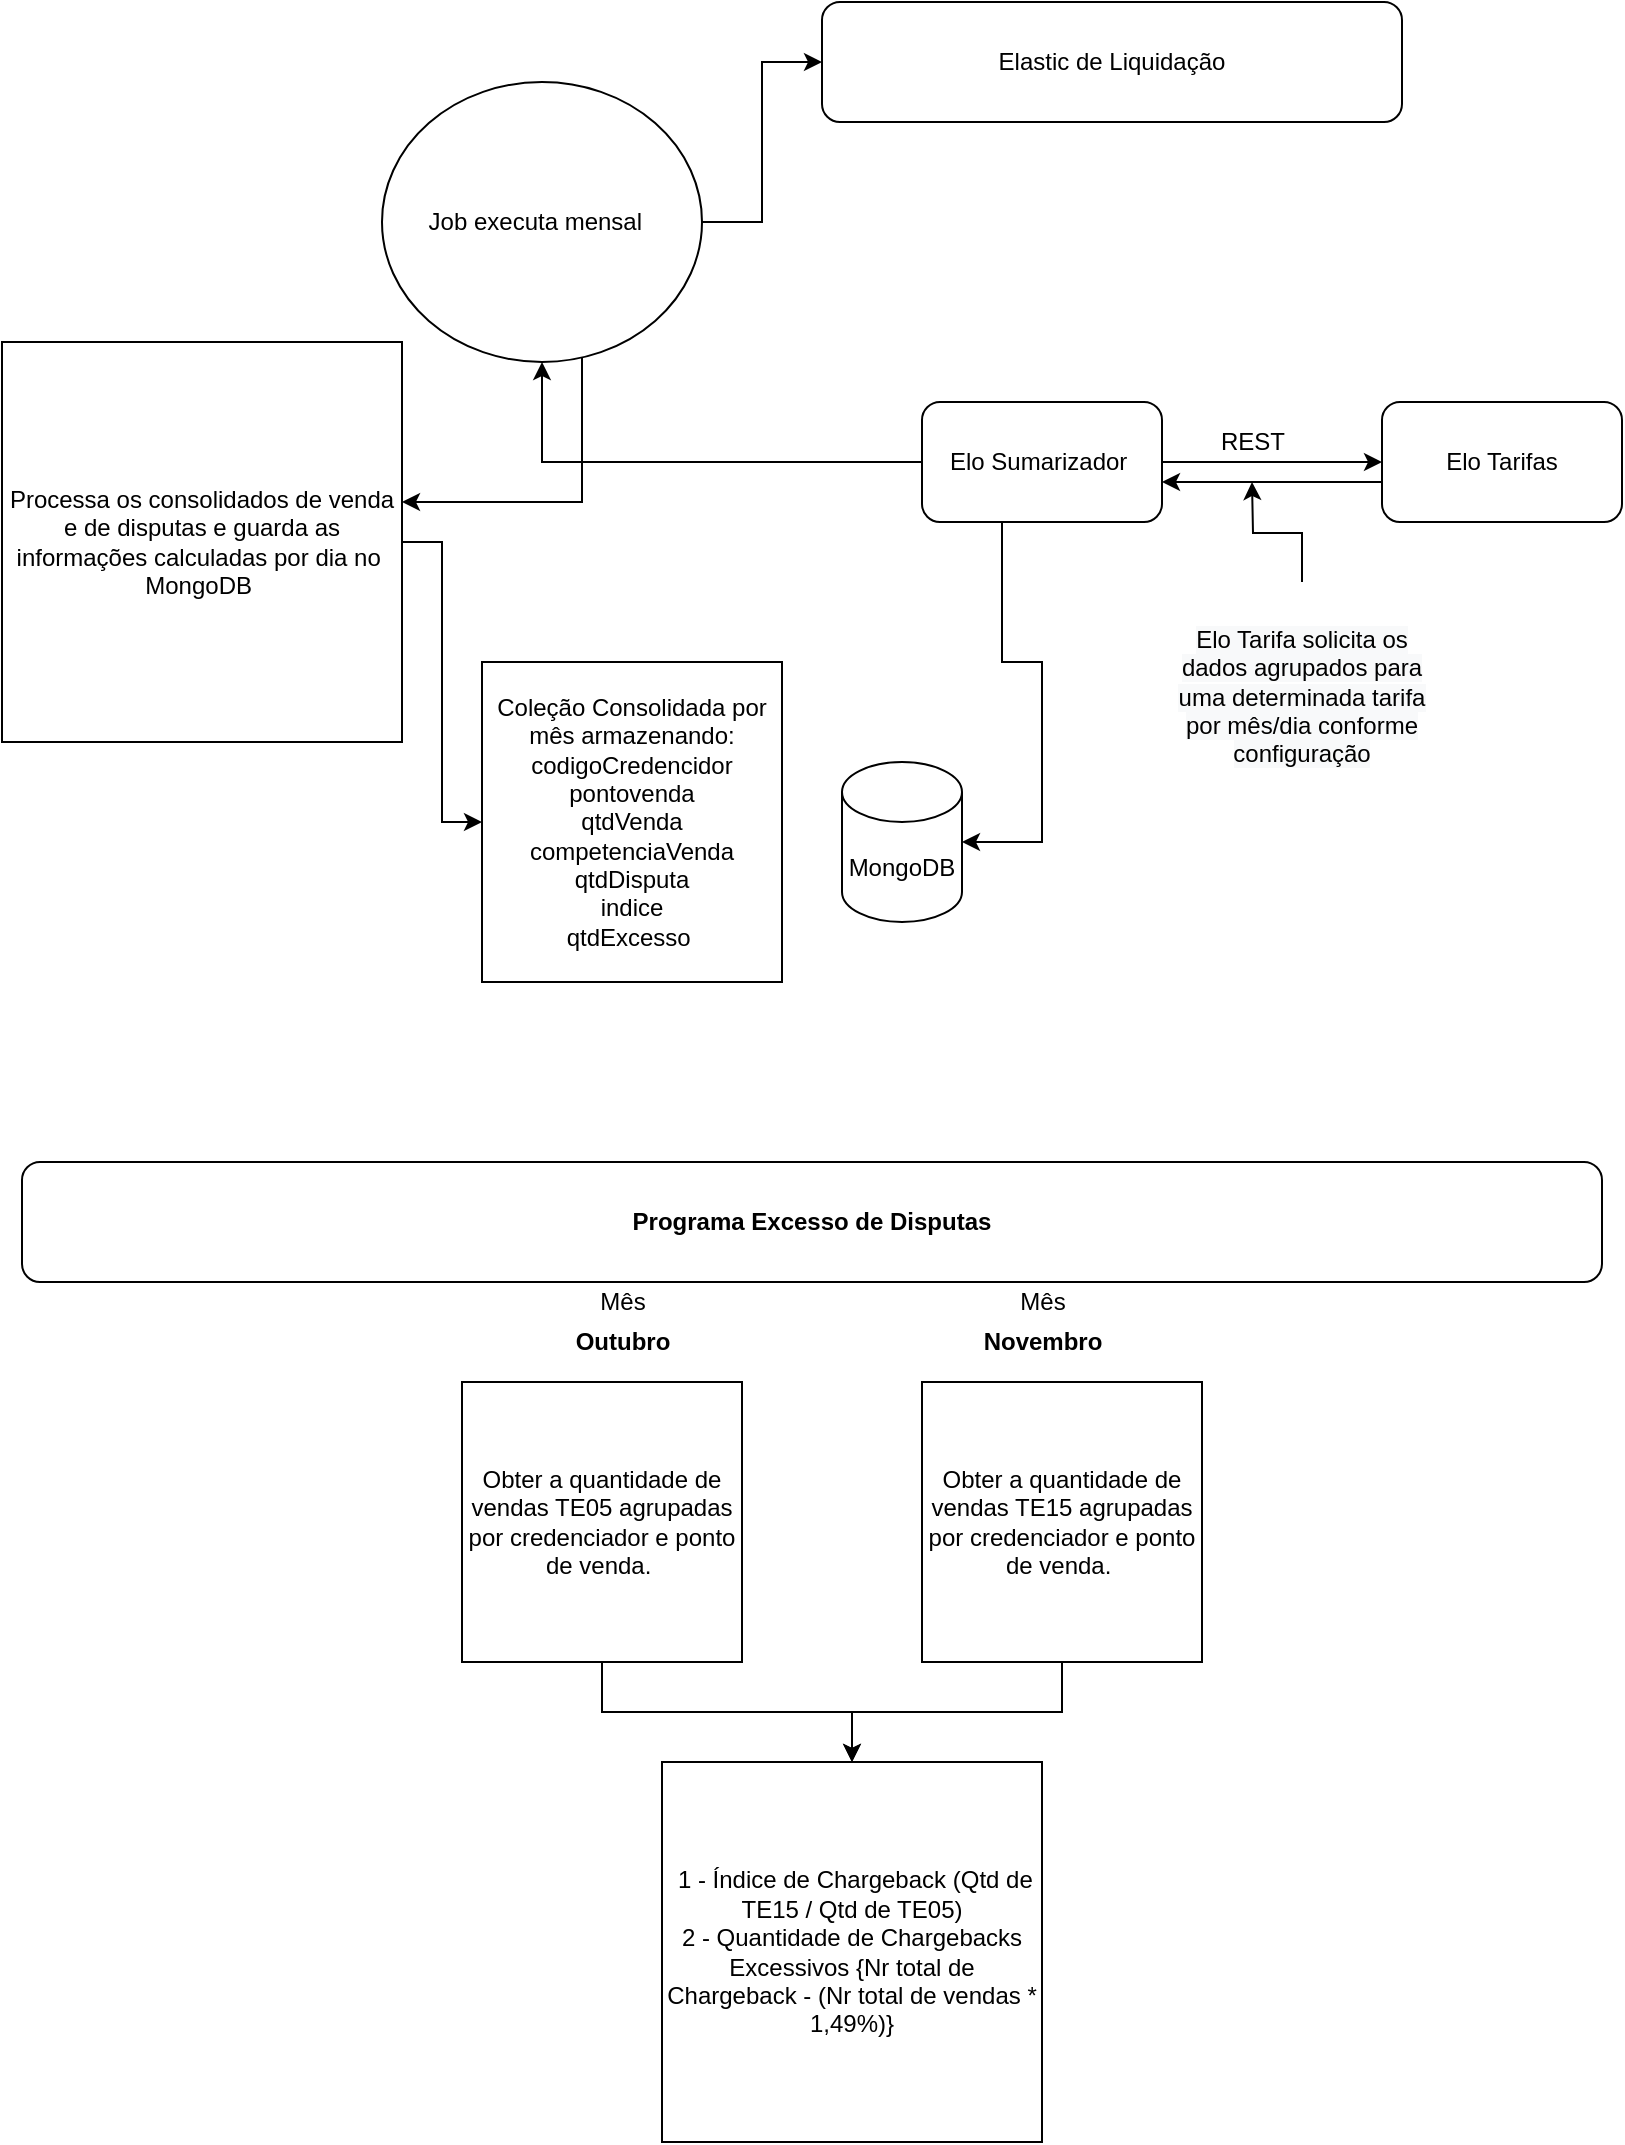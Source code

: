 <mxfile version="15.9.4" type="github">
  <diagram id="ChrQOSbGhJHsZ2k16Fdw" name="Page-1">
    <mxGraphModel dx="1085" dy="1560" grid="1" gridSize="10" guides="1" tooltips="1" connect="1" arrows="1" fold="1" page="1" pageScale="1" pageWidth="850" pageHeight="1100" math="0" shadow="0">
      <root>
        <mxCell id="0" />
        <mxCell id="1" parent="0" />
        <mxCell id="LSzUc_qTH7OX4sxWmXUj-18" value="" style="edgeStyle=orthogonalEdgeStyle;rounded=0;orthogonalLoop=1;jettySize=auto;html=1;" edge="1" parent="1" source="LSzUc_qTH7OX4sxWmXUj-1" target="LSzUc_qTH7OX4sxWmXUj-2">
          <mxGeometry relative="1" as="geometry" />
        </mxCell>
        <mxCell id="LSzUc_qTH7OX4sxWmXUj-21" value="" style="edgeStyle=orthogonalEdgeStyle;rounded=0;orthogonalLoop=1;jettySize=auto;html=1;" edge="1" parent="1" source="LSzUc_qTH7OX4sxWmXUj-1" target="LSzUc_qTH7OX4sxWmXUj-4">
          <mxGeometry relative="1" as="geometry">
            <Array as="points">
              <mxPoint x="520" y="-150" />
              <mxPoint x="540" y="-150" />
            </Array>
          </mxGeometry>
        </mxCell>
        <mxCell id="LSzUc_qTH7OX4sxWmXUj-22" value="" style="edgeStyle=orthogonalEdgeStyle;rounded=0;orthogonalLoop=1;jettySize=auto;html=1;" edge="1" parent="1" source="LSzUc_qTH7OX4sxWmXUj-1" target="LSzUc_qTH7OX4sxWmXUj-3">
          <mxGeometry relative="1" as="geometry" />
        </mxCell>
        <mxCell id="LSzUc_qTH7OX4sxWmXUj-1" value="Elo Sumarizador&amp;nbsp;" style="rounded=1;whiteSpace=wrap;html=1;" vertex="1" parent="1">
          <mxGeometry x="480" y="-280" width="120" height="60" as="geometry" />
        </mxCell>
        <mxCell id="LSzUc_qTH7OX4sxWmXUj-15" value="" style="edgeStyle=orthogonalEdgeStyle;rounded=0;orthogonalLoop=1;jettySize=auto;html=1;" edge="1" parent="1" source="LSzUc_qTH7OX4sxWmXUj-2" target="LSzUc_qTH7OX4sxWmXUj-1">
          <mxGeometry relative="1" as="geometry">
            <Array as="points">
              <mxPoint x="670" y="-240" />
              <mxPoint x="670" y="-240" />
            </Array>
          </mxGeometry>
        </mxCell>
        <mxCell id="LSzUc_qTH7OX4sxWmXUj-2" value="Elo Tarifas" style="rounded=1;whiteSpace=wrap;html=1;" vertex="1" parent="1">
          <mxGeometry x="710" y="-280" width="120" height="60" as="geometry" />
        </mxCell>
        <mxCell id="LSzUc_qTH7OX4sxWmXUj-8" value="" style="edgeStyle=orthogonalEdgeStyle;rounded=0;orthogonalLoop=1;jettySize=auto;html=1;" edge="1" parent="1" source="LSzUc_qTH7OX4sxWmXUj-3" target="LSzUc_qTH7OX4sxWmXUj-7">
          <mxGeometry relative="1" as="geometry" />
        </mxCell>
        <mxCell id="LSzUc_qTH7OX4sxWmXUj-13" value="" style="edgeStyle=orthogonalEdgeStyle;rounded=0;orthogonalLoop=1;jettySize=auto;html=1;" edge="1" parent="1" source="LSzUc_qTH7OX4sxWmXUj-3" target="LSzUc_qTH7OX4sxWmXUj-6">
          <mxGeometry relative="1" as="geometry">
            <mxPoint x="145" y="-140" as="targetPoint" />
            <Array as="points">
              <mxPoint x="310" y="-230" />
            </Array>
          </mxGeometry>
        </mxCell>
        <mxCell id="LSzUc_qTH7OX4sxWmXUj-3" value="Job executa mensal&amp;nbsp;&amp;nbsp;" style="ellipse;whiteSpace=wrap;html=1;" vertex="1" parent="1">
          <mxGeometry x="210" y="-440" width="160" height="140" as="geometry" />
        </mxCell>
        <mxCell id="LSzUc_qTH7OX4sxWmXUj-4" value="MongoDB" style="shape=cylinder3;whiteSpace=wrap;html=1;boundedLbl=1;backgroundOutline=1;size=15;" vertex="1" parent="1">
          <mxGeometry x="440" y="-100" width="60" height="80" as="geometry" />
        </mxCell>
        <mxCell id="LSzUc_qTH7OX4sxWmXUj-42" value="" style="edgeStyle=orthogonalEdgeStyle;rounded=0;orthogonalLoop=1;jettySize=auto;html=1;" edge="1" parent="1" source="LSzUc_qTH7OX4sxWmXUj-6" target="LSzUc_qTH7OX4sxWmXUj-41">
          <mxGeometry relative="1" as="geometry" />
        </mxCell>
        <mxCell id="LSzUc_qTH7OX4sxWmXUj-6" value="Processa os consolidados de venda e de disputas e guarda as informações calculadas por dia no&amp;nbsp;&lt;br&gt;MongoDB&amp;nbsp;" style="whiteSpace=wrap;html=1;aspect=fixed;" vertex="1" parent="1">
          <mxGeometry x="20" y="-310" width="200" height="200" as="geometry" />
        </mxCell>
        <mxCell id="LSzUc_qTH7OX4sxWmXUj-7" value="Elastic de Liquidação" style="rounded=1;whiteSpace=wrap;html=1;" vertex="1" parent="1">
          <mxGeometry x="430" y="-480" width="290" height="60" as="geometry" />
        </mxCell>
        <mxCell id="LSzUc_qTH7OX4sxWmXUj-20" value="REST&lt;br&gt;" style="text;html=1;align=center;verticalAlign=middle;resizable=0;points=[];autosize=1;strokeColor=none;fillColor=none;" vertex="1" parent="1">
          <mxGeometry x="620" y="-270" width="50" height="20" as="geometry" />
        </mxCell>
        <mxCell id="LSzUc_qTH7OX4sxWmXUj-28" value="" style="edgeStyle=orthogonalEdgeStyle;rounded=0;orthogonalLoop=1;jettySize=auto;html=1;" edge="1" parent="1" source="LSzUc_qTH7OX4sxWmXUj-27">
          <mxGeometry relative="1" as="geometry">
            <mxPoint x="645" y="-240" as="targetPoint" />
          </mxGeometry>
        </mxCell>
        <mxCell id="LSzUc_qTH7OX4sxWmXUj-27" value="&lt;br&gt;&lt;br&gt;&lt;span style=&quot;color: rgb(0 , 0 , 0) ; font-family: &amp;#34;helvetica&amp;#34; ; font-size: 12px ; font-style: normal ; font-weight: 400 ; letter-spacing: normal ; text-align: center ; text-indent: 0px ; text-transform: none ; word-spacing: 0px ; background-color: rgb(248 , 249 , 250) ; display: inline ; float: none&quot;&gt;Elo Tarifa solicita os dados agrupados para uma determinada tarifa por mês/dia conforme configuração&lt;br&gt;&lt;/span&gt;&lt;br&gt;" style="whiteSpace=wrap;html=1;strokeColor=none;fillColor=none;glass=1;sketch=0;shadow=0;" vertex="1" parent="1">
          <mxGeometry x="600" y="-190" width="140" height="100" as="geometry" />
        </mxCell>
        <mxCell id="LSzUc_qTH7OX4sxWmXUj-30" value="&lt;b&gt;Programa Excesso de Disputas&lt;/b&gt;" style="rounded=1;whiteSpace=wrap;html=1;shadow=0;glass=1;sketch=0;fillColor=none;" vertex="1" parent="1">
          <mxGeometry x="30" y="100" width="790" height="60" as="geometry" />
        </mxCell>
        <mxCell id="LSzUc_qTH7OX4sxWmXUj-35" value="" style="edgeStyle=orthogonalEdgeStyle;rounded=0;orthogonalLoop=1;jettySize=auto;html=1;" edge="1" parent="1" source="LSzUc_qTH7OX4sxWmXUj-31" target="LSzUc_qTH7OX4sxWmXUj-34">
          <mxGeometry relative="1" as="geometry" />
        </mxCell>
        <mxCell id="LSzUc_qTH7OX4sxWmXUj-31" value="Obter a quantidade de vendas TE05 agrupadas por credenciador e ponto de venda.&amp;nbsp;" style="whiteSpace=wrap;html=1;aspect=fixed;shadow=0;glass=1;sketch=0;fillColor=none;" vertex="1" parent="1">
          <mxGeometry x="250" y="210" width="140" height="140" as="geometry" />
        </mxCell>
        <mxCell id="LSzUc_qTH7OX4sxWmXUj-36" value="" style="edgeStyle=orthogonalEdgeStyle;rounded=0;orthogonalLoop=1;jettySize=auto;html=1;" edge="1" parent="1" source="LSzUc_qTH7OX4sxWmXUj-32" target="LSzUc_qTH7OX4sxWmXUj-34">
          <mxGeometry relative="1" as="geometry" />
        </mxCell>
        <mxCell id="LSzUc_qTH7OX4sxWmXUj-32" value="Obter a quantidade de vendas TE15 agrupadas por credenciador e ponto de venda.&amp;nbsp;" style="whiteSpace=wrap;html=1;aspect=fixed;shadow=0;glass=1;sketch=0;fillColor=none;" vertex="1" parent="1">
          <mxGeometry x="480" y="210" width="140" height="140" as="geometry" />
        </mxCell>
        <mxCell id="LSzUc_qTH7OX4sxWmXUj-34" value="&lt;div&gt;&amp;nbsp;1 - Índice de Chargeback (Qtd de TE15 / Qtd de TE05)&lt;/div&gt;&lt;div&gt;2 - Quantidade de Chargebacks Excessivos {Nr total de Chargeback - (Nr total de vendas * 1,49%)}&lt;/div&gt;" style="whiteSpace=wrap;html=1;aspect=fixed;shadow=0;glass=1;sketch=0;fillColor=none;" vertex="1" parent="1">
          <mxGeometry x="350" y="400" width="190" height="190" as="geometry" />
        </mxCell>
        <mxCell id="LSzUc_qTH7OX4sxWmXUj-37" value="Mês" style="text;html=1;align=center;verticalAlign=middle;resizable=0;points=[];autosize=1;strokeColor=none;fillColor=none;" vertex="1" parent="1">
          <mxGeometry x="310" y="160" width="40" height="20" as="geometry" />
        </mxCell>
        <mxCell id="LSzUc_qTH7OX4sxWmXUj-38" value="Outubro" style="text;html=1;align=center;verticalAlign=middle;resizable=0;points=[];autosize=1;strokeColor=none;fillColor=none;fontStyle=1" vertex="1" parent="1">
          <mxGeometry x="300" y="180" width="60" height="20" as="geometry" />
        </mxCell>
        <mxCell id="LSzUc_qTH7OX4sxWmXUj-39" value="Mês" style="text;html=1;align=center;verticalAlign=middle;resizable=0;points=[];autosize=1;strokeColor=none;fillColor=none;" vertex="1" parent="1">
          <mxGeometry x="520" y="160" width="40" height="20" as="geometry" />
        </mxCell>
        <mxCell id="LSzUc_qTH7OX4sxWmXUj-40" value="Novembro" style="text;html=1;align=center;verticalAlign=middle;resizable=0;points=[];autosize=1;strokeColor=none;fillColor=none;fontStyle=1" vertex="1" parent="1">
          <mxGeometry x="505" y="180" width="70" height="20" as="geometry" />
        </mxCell>
        <mxCell id="LSzUc_qTH7OX4sxWmXUj-41" value="Coleção Consolidada por mês armazenando:&lt;br&gt;codigoCredencidor&lt;br&gt;pontovenda&lt;br&gt;qtdVenda&lt;br&gt;competenciaVenda&lt;br&gt;qtdDisputa&lt;br&gt;indice&lt;br&gt;qtdExcesso&amp;nbsp;" style="rounded=0;whiteSpace=wrap;html=1;shadow=0;glass=1;sketch=0;fillColor=none;" vertex="1" parent="1">
          <mxGeometry x="260" y="-150" width="150" height="160" as="geometry" />
        </mxCell>
      </root>
    </mxGraphModel>
  </diagram>
</mxfile>
